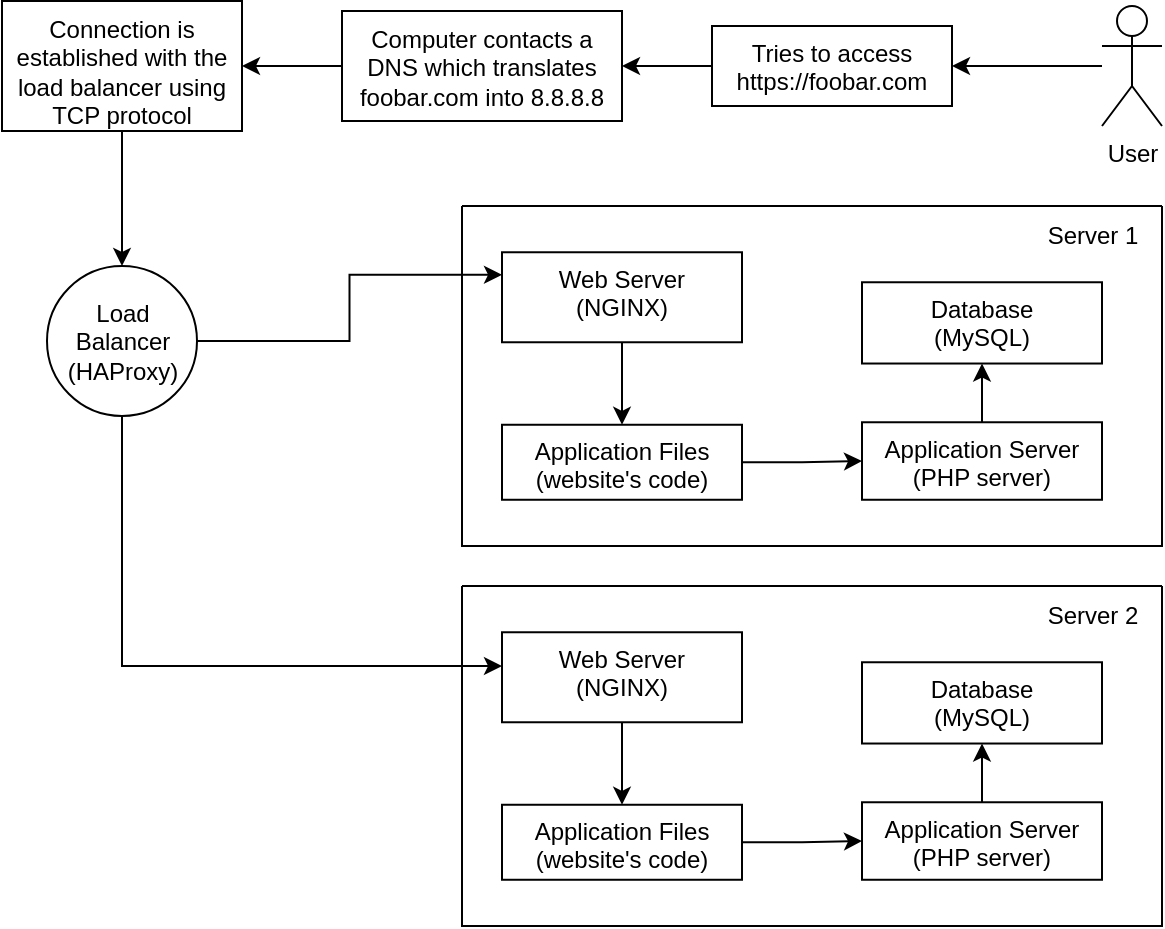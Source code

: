 <mxfile version="24.0.0" type="github">
  <diagram name="Page-1" id="UXdB0pvu_ICugCTHPVds">
    <mxGraphModel dx="880" dy="483" grid="1" gridSize="10" guides="1" tooltips="1" connect="1" arrows="1" fold="1" page="1" pageScale="1" pageWidth="850" pageHeight="1100" math="0" shadow="0">
      <root>
        <mxCell id="0" />
        <mxCell id="1" parent="0" />
        <mxCell id="Q28Enc5JeQBL5iI-DlRq-1" value="" style="edgeStyle=orthogonalEdgeStyle;rounded=0;orthogonalLoop=1;jettySize=auto;html=1;" edge="1" parent="1" source="Q28Enc5JeQBL5iI-DlRq-2" target="Q28Enc5JeQBL5iI-DlRq-4">
          <mxGeometry relative="1" as="geometry" />
        </mxCell>
        <mxCell id="Q28Enc5JeQBL5iI-DlRq-2" value="&lt;div&gt;User&lt;/div&gt;&lt;div&gt;&lt;br&gt;&lt;/div&gt;" style="shape=umlActor;verticalLabelPosition=bottom;verticalAlign=top;html=1;outlineConnect=0;" vertex="1" parent="1">
          <mxGeometry x="620" y="310" width="30" height="60" as="geometry" />
        </mxCell>
        <mxCell id="Q28Enc5JeQBL5iI-DlRq-3" value="" style="edgeStyle=orthogonalEdgeStyle;rounded=0;orthogonalLoop=1;jettySize=auto;html=1;" edge="1" parent="1" source="Q28Enc5JeQBL5iI-DlRq-4" target="Q28Enc5JeQBL5iI-DlRq-6">
          <mxGeometry relative="1" as="geometry" />
        </mxCell>
        <mxCell id="Q28Enc5JeQBL5iI-DlRq-4" value="Tries to access https://foobar.com" style="whiteSpace=wrap;html=1;verticalAlign=top;" vertex="1" parent="1">
          <mxGeometry x="425" y="320" width="120" height="40" as="geometry" />
        </mxCell>
        <mxCell id="Q28Enc5JeQBL5iI-DlRq-5" value="" style="edgeStyle=orthogonalEdgeStyle;rounded=0;orthogonalLoop=1;jettySize=auto;html=1;" edge="1" parent="1" source="Q28Enc5JeQBL5iI-DlRq-6" target="Q28Enc5JeQBL5iI-DlRq-8">
          <mxGeometry relative="1" as="geometry" />
        </mxCell>
        <mxCell id="Q28Enc5JeQBL5iI-DlRq-6" value="Computer contacts a DNS which translates foobar.com into 8.8.8.8" style="whiteSpace=wrap;html=1;verticalAlign=top;" vertex="1" parent="1">
          <mxGeometry x="240" y="312.5" width="140" height="55" as="geometry" />
        </mxCell>
        <mxCell id="Q28Enc5JeQBL5iI-DlRq-19" value="" style="edgeStyle=orthogonalEdgeStyle;rounded=0;orthogonalLoop=1;jettySize=auto;html=1;" edge="1" parent="1" source="Q28Enc5JeQBL5iI-DlRq-8" target="Q28Enc5JeQBL5iI-DlRq-18">
          <mxGeometry relative="1" as="geometry" />
        </mxCell>
        <mxCell id="Q28Enc5JeQBL5iI-DlRq-8" value="Connection is established with the load balancer using TCP protocol" style="whiteSpace=wrap;html=1;verticalAlign=top;" vertex="1" parent="1">
          <mxGeometry x="70" y="307.5" width="120" height="65" as="geometry" />
        </mxCell>
        <mxCell id="Q28Enc5JeQBL5iI-DlRq-9" value="" style="swimlane;startSize=0;" vertex="1" parent="1">
          <mxGeometry x="300" y="600" width="350" height="170" as="geometry">
            <mxRectangle x="50" y="430" width="50" height="40" as="alternateBounds" />
          </mxGeometry>
        </mxCell>
        <mxCell id="Q28Enc5JeQBL5iI-DlRq-10" value="&lt;div&gt;Web Server&lt;/div&gt;&lt;div&gt;(NGINX)&lt;br&gt;&lt;/div&gt;" style="whiteSpace=wrap;html=1;verticalAlign=top;" vertex="1" parent="Q28Enc5JeQBL5iI-DlRq-9">
          <mxGeometry x="20" y="23.13" width="120" height="45" as="geometry" />
        </mxCell>
        <mxCell id="Q28Enc5JeQBL5iI-DlRq-11" value="&lt;div&gt;Application Files&lt;/div&gt;&lt;div&gt;(website&#39;s code)&lt;br&gt;&lt;/div&gt;" style="whiteSpace=wrap;html=1;verticalAlign=top;" vertex="1" parent="Q28Enc5JeQBL5iI-DlRq-9">
          <mxGeometry x="20" y="109.38" width="120" height="37.5" as="geometry" />
        </mxCell>
        <mxCell id="Q28Enc5JeQBL5iI-DlRq-12" value="" style="edgeStyle=orthogonalEdgeStyle;rounded=0;orthogonalLoop=1;jettySize=auto;html=1;" edge="1" parent="Q28Enc5JeQBL5iI-DlRq-9" source="Q28Enc5JeQBL5iI-DlRq-10" target="Q28Enc5JeQBL5iI-DlRq-11">
          <mxGeometry relative="1" as="geometry" />
        </mxCell>
        <mxCell id="Q28Enc5JeQBL5iI-DlRq-13" value="&lt;div&gt;Application Server&lt;/div&gt;&lt;div&gt;(PHP server)&lt;br&gt;&lt;/div&gt;" style="whiteSpace=wrap;html=1;verticalAlign=top;" vertex="1" parent="Q28Enc5JeQBL5iI-DlRq-9">
          <mxGeometry x="200" y="108.13" width="120" height="38.75" as="geometry" />
        </mxCell>
        <mxCell id="Q28Enc5JeQBL5iI-DlRq-14" value="" style="edgeStyle=orthogonalEdgeStyle;rounded=0;orthogonalLoop=1;jettySize=auto;html=1;" edge="1" parent="Q28Enc5JeQBL5iI-DlRq-9" source="Q28Enc5JeQBL5iI-DlRq-11" target="Q28Enc5JeQBL5iI-DlRq-13">
          <mxGeometry relative="1" as="geometry" />
        </mxCell>
        <mxCell id="Q28Enc5JeQBL5iI-DlRq-15" value="&lt;div&gt;Database&lt;/div&gt;&lt;div&gt;(MySQL)&lt;br&gt;&lt;/div&gt;" style="whiteSpace=wrap;html=1;verticalAlign=top;" vertex="1" parent="Q28Enc5JeQBL5iI-DlRq-9">
          <mxGeometry x="200" y="38.13" width="120" height="40.63" as="geometry" />
        </mxCell>
        <mxCell id="Q28Enc5JeQBL5iI-DlRq-16" value="" style="edgeStyle=orthogonalEdgeStyle;rounded=0;orthogonalLoop=1;jettySize=auto;html=1;" edge="1" parent="Q28Enc5JeQBL5iI-DlRq-9" source="Q28Enc5JeQBL5iI-DlRq-13" target="Q28Enc5JeQBL5iI-DlRq-15">
          <mxGeometry relative="1" as="geometry" />
        </mxCell>
        <mxCell id="Q28Enc5JeQBL5iI-DlRq-17" value="Server 2" style="text;html=1;align=center;verticalAlign=middle;resizable=0;points=[];autosize=1;strokeColor=none;fillColor=none;" vertex="1" parent="Q28Enc5JeQBL5iI-DlRq-9">
          <mxGeometry x="280" width="70" height="30" as="geometry" />
        </mxCell>
        <mxCell id="Q28Enc5JeQBL5iI-DlRq-20" value="" style="edgeStyle=orthogonalEdgeStyle;rounded=0;orthogonalLoop=1;jettySize=auto;html=1;" edge="1" parent="1" source="Q28Enc5JeQBL5iI-DlRq-18">
          <mxGeometry relative="1" as="geometry">
            <mxPoint x="320" y="640" as="targetPoint" />
            <Array as="points">
              <mxPoint x="130" y="640" />
              <mxPoint x="320" y="640" />
            </Array>
          </mxGeometry>
        </mxCell>
        <mxCell id="Q28Enc5JeQBL5iI-DlRq-32" style="edgeStyle=orthogonalEdgeStyle;rounded=0;orthogonalLoop=1;jettySize=auto;html=1;exitX=1;exitY=0.5;exitDx=0;exitDy=0;entryX=0;entryY=0.25;entryDx=0;entryDy=0;" edge="1" parent="1" source="Q28Enc5JeQBL5iI-DlRq-18" target="Q28Enc5JeQBL5iI-DlRq-22">
          <mxGeometry relative="1" as="geometry" />
        </mxCell>
        <mxCell id="Q28Enc5JeQBL5iI-DlRq-18" value="&lt;div&gt;Load&lt;/div&gt;&lt;div&gt;Balancer&lt;/div&gt;&lt;div&gt;(HAProxy)&lt;br&gt;&lt;/div&gt;" style="ellipse;whiteSpace=wrap;html=1;verticalAlign=middle;" vertex="1" parent="1">
          <mxGeometry x="92.5" y="440" width="75" height="75" as="geometry" />
        </mxCell>
        <mxCell id="Q28Enc5JeQBL5iI-DlRq-21" value="" style="swimlane;startSize=0;" vertex="1" parent="1">
          <mxGeometry x="300" y="410" width="350" height="170" as="geometry">
            <mxRectangle x="50" y="430" width="50" height="40" as="alternateBounds" />
          </mxGeometry>
        </mxCell>
        <mxCell id="Q28Enc5JeQBL5iI-DlRq-22" value="&lt;div&gt;Web Server&lt;/div&gt;&lt;div&gt;(NGINX)&lt;br&gt;&lt;/div&gt;" style="whiteSpace=wrap;html=1;verticalAlign=top;" vertex="1" parent="Q28Enc5JeQBL5iI-DlRq-21">
          <mxGeometry x="20" y="23.13" width="120" height="45" as="geometry" />
        </mxCell>
        <mxCell id="Q28Enc5JeQBL5iI-DlRq-23" value="&lt;div&gt;Application Files&lt;/div&gt;&lt;div&gt;(website&#39;s code)&lt;br&gt;&lt;/div&gt;" style="whiteSpace=wrap;html=1;verticalAlign=top;" vertex="1" parent="Q28Enc5JeQBL5iI-DlRq-21">
          <mxGeometry x="20" y="109.38" width="120" height="37.5" as="geometry" />
        </mxCell>
        <mxCell id="Q28Enc5JeQBL5iI-DlRq-24" value="" style="edgeStyle=orthogonalEdgeStyle;rounded=0;orthogonalLoop=1;jettySize=auto;html=1;" edge="1" parent="Q28Enc5JeQBL5iI-DlRq-21" source="Q28Enc5JeQBL5iI-DlRq-22" target="Q28Enc5JeQBL5iI-DlRq-23">
          <mxGeometry relative="1" as="geometry" />
        </mxCell>
        <mxCell id="Q28Enc5JeQBL5iI-DlRq-25" value="&lt;div&gt;Application Server&lt;/div&gt;&lt;div&gt;(PHP server)&lt;br&gt;&lt;/div&gt;" style="whiteSpace=wrap;html=1;verticalAlign=top;" vertex="1" parent="Q28Enc5JeQBL5iI-DlRq-21">
          <mxGeometry x="200" y="108.13" width="120" height="38.75" as="geometry" />
        </mxCell>
        <mxCell id="Q28Enc5JeQBL5iI-DlRq-26" value="" style="edgeStyle=orthogonalEdgeStyle;rounded=0;orthogonalLoop=1;jettySize=auto;html=1;" edge="1" parent="Q28Enc5JeQBL5iI-DlRq-21" source="Q28Enc5JeQBL5iI-DlRq-23" target="Q28Enc5JeQBL5iI-DlRq-25">
          <mxGeometry relative="1" as="geometry" />
        </mxCell>
        <mxCell id="Q28Enc5JeQBL5iI-DlRq-27" value="&lt;div&gt;Database&lt;/div&gt;&lt;div&gt;(MySQL)&lt;br&gt;&lt;/div&gt;" style="whiteSpace=wrap;html=1;verticalAlign=top;" vertex="1" parent="Q28Enc5JeQBL5iI-DlRq-21">
          <mxGeometry x="200" y="38.13" width="120" height="40.63" as="geometry" />
        </mxCell>
        <mxCell id="Q28Enc5JeQBL5iI-DlRq-28" value="" style="edgeStyle=orthogonalEdgeStyle;rounded=0;orthogonalLoop=1;jettySize=auto;html=1;" edge="1" parent="Q28Enc5JeQBL5iI-DlRq-21" source="Q28Enc5JeQBL5iI-DlRq-25" target="Q28Enc5JeQBL5iI-DlRq-27">
          <mxGeometry relative="1" as="geometry" />
        </mxCell>
        <mxCell id="Q28Enc5JeQBL5iI-DlRq-29" value="Server 1" style="text;html=1;align=center;verticalAlign=middle;resizable=0;points=[];autosize=1;strokeColor=none;fillColor=none;" vertex="1" parent="Q28Enc5JeQBL5iI-DlRq-21">
          <mxGeometry x="280" width="70" height="30" as="geometry" />
        </mxCell>
      </root>
    </mxGraphModel>
  </diagram>
</mxfile>
